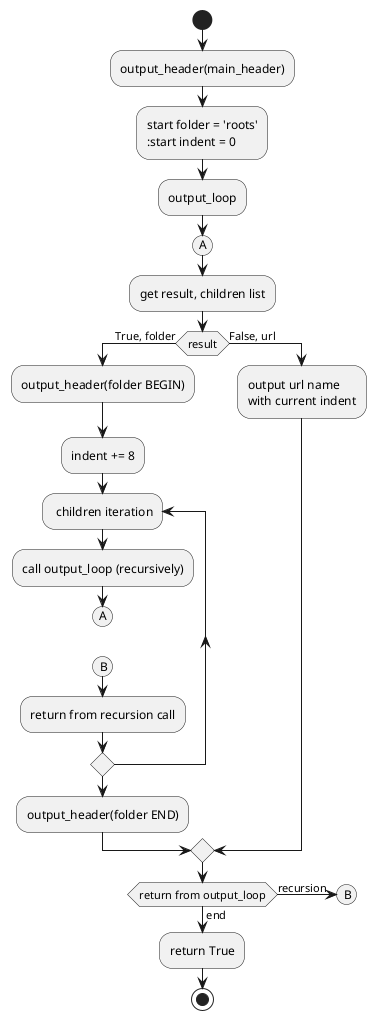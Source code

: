 @startuml
'https://plantuml.com/activity-diagram-beta

start
:output_header(main_header);
:start folder = 'roots'
:start indent = 0;
':output_loop entry;
:output_loop;
(A)
:get result, children list;
if (result) then (True, folder)
  :output_header(folder BEGIN);
  :indent += 8;
  repeat: children iteration
   :call output_loop (recursively);
    (A)
    detach
    -[hidden]->
    (B)
   :return from recursion call;
  repeat while
  :output_header(folder END);
else(False, url)
  :output url name
  with current indent;
endif
 if (return from output_loop) then (recursion)
   (B)
 else (end)
   :return True;
   stop
 endif
'
'if (bookmark name request) then (None or invalid chars)
'  :return False;
'  stop
'else (string)
'  if (is name 'roots'?) then (yes)
'    :output_string(folder roots can not be deleted);
'    :return False;
'    stop
'  else (no)
'  endif
'  if (try model.delete_node) then (NodeNotExists, FolderNotEmpty)
'    :output_string(folder does not exist),
'                                 or
'    output_string(folder does not empty;
'    :return False;
'    stop
'  else (no exception)
'    :output_string(success);
'    :return True;
'    stop
'  endif
'endif
@enduml
